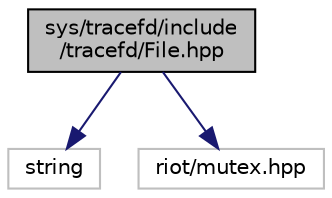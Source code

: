 digraph "sys/tracefd/include/tracefd/File.hpp"
{
 // LATEX_PDF_SIZE
  bgcolor="transparent";
  edge [fontname="Helvetica",fontsize="10",labelfontname="Helvetica",labelfontsize="10"];
  node [fontname="Helvetica",fontsize="10",shape=record];
  Node1 [label="sys/tracefd/include\l/tracefd/File.hpp",height=0.2,width=0.4,color="black", fillcolor="grey75", style="filled", fontcolor="black",tooltip="File class declaration."];
  Node1 -> Node2 [color="midnightblue",fontsize="10",style="solid",fontname="Helvetica"];
  Node2 [label="string",height=0.2,width=0.4,color="grey75",tooltip=" "];
  Node1 -> Node3 [color="midnightblue",fontsize="10",style="solid",fontname="Helvetica"];
  Node3 [label="riot/mutex.hpp",height=0.2,width=0.4,color="grey75",tooltip=" "];
}
